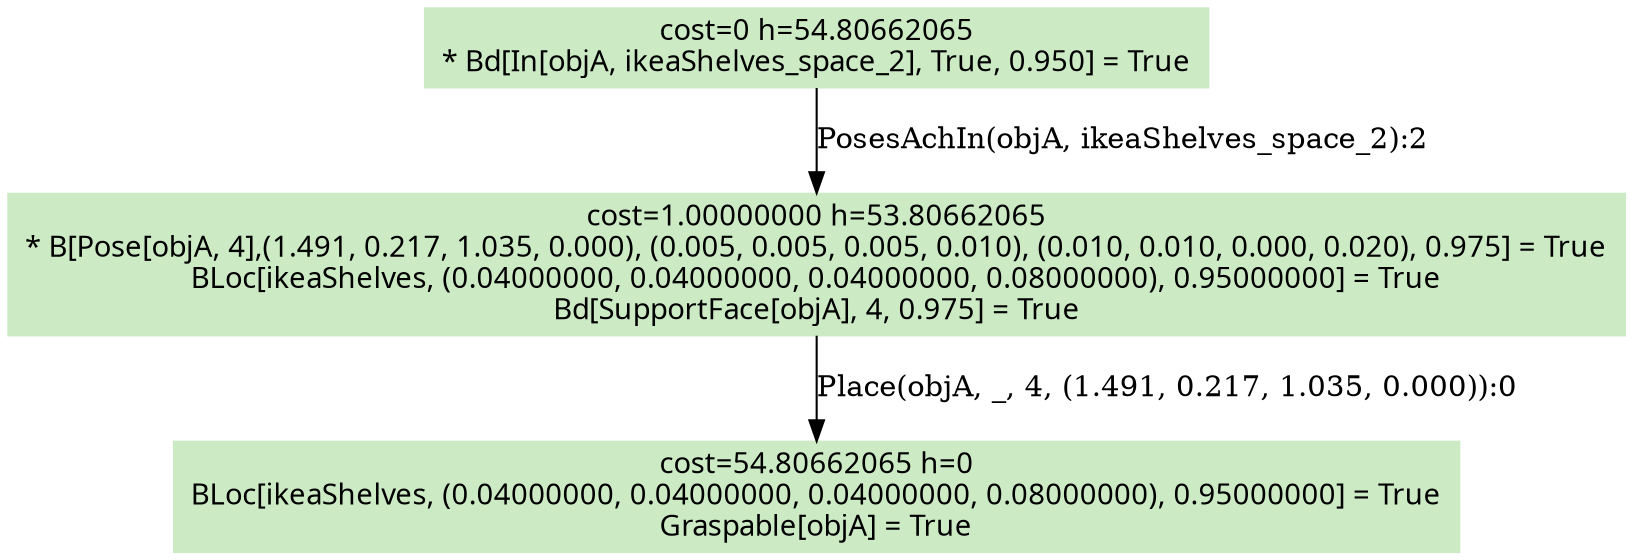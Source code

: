 digraph G {
    ordering=out;
    node [fontname=HelveticaBold];
    "154" [shape=box, label="cost=0 h=54.80662065\n* Bd[In[objA, ikeaShelves_space_2], True, 0.950] = True\n"];
    "316" [shape=box, label="cost=1.00000000 h=53.80662065\n* B[Pose[objA, 4],(1.491, 0.217, 1.035, 0.000), (0.005, 0.005, 0.005, 0.010), (0.010, 0.010, 0.000, 0.020), 0.975] = True\nBLoc[ikeaShelves, (0.04000000, 0.04000000, 0.04000000, 0.08000000), 0.95000000] = True\nBd[SupportFace[objA], 4, 0.975] = True\n"];
    "154" [shape=box, style=filled, colorscheme=pastel16, color=2, label="cost=0 h=54.80662065\n* Bd[In[objA, ikeaShelves_space_2], True, 0.950] = True\n"];
    "154" -> "316"[label="PosesAchIn(objA, ikeaShelves_space_2):2"];
    "354" [shape=box, label="cost=54.80662065 h=0\nBLoc[ikeaShelves, (0.04000000, 0.04000000, 0.04000000, 0.08000000), 0.95000000] = True\nGraspable[objA] = True\n"];
    "316" [shape=box, style=filled, colorscheme=pastel16, color=2, label="cost=1.00000000 h=53.80662065\n* B[Pose[objA, 4],(1.491, 0.217, 1.035, 0.000), (0.005, 0.005, 0.005, 0.010), (0.010, 0.010, 0.000, 0.020), 0.975] = True\nBLoc[ikeaShelves, (0.04000000, 0.04000000, 0.04000000, 0.08000000), 0.95000000] = True\nBd[SupportFace[objA], 4, 0.975] = True\n"];
    "316" -> "354"[label="Place(objA, _, 4, (1.491, 0.217, 1.035, 0.000)):0"];
    "154" [shape=box, style=filled, colorscheme=pastel16,color=3];
    "316" [shape=box, style=filled, colorscheme=pastel16,color=3];
    "354" [shape=box, style=filled, colorscheme=pastel16,color=3];
}
